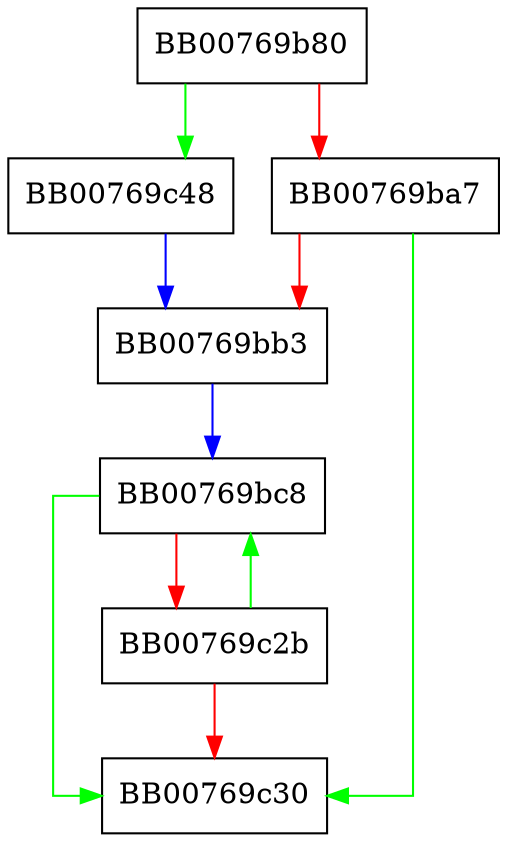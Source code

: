digraph bf_cfb64_cipher {
  node [shape="box"];
  graph [splines=ortho];
  BB00769b80 -> BB00769c48 [color="green"];
  BB00769b80 -> BB00769ba7 [color="red"];
  BB00769ba7 -> BB00769c30 [color="green"];
  BB00769ba7 -> BB00769bb3 [color="red"];
  BB00769bb3 -> BB00769bc8 [color="blue"];
  BB00769bc8 -> BB00769c30 [color="green"];
  BB00769bc8 -> BB00769c2b [color="red"];
  BB00769c2b -> BB00769bc8 [color="green"];
  BB00769c2b -> BB00769c30 [color="red"];
  BB00769c48 -> BB00769bb3 [color="blue"];
}
